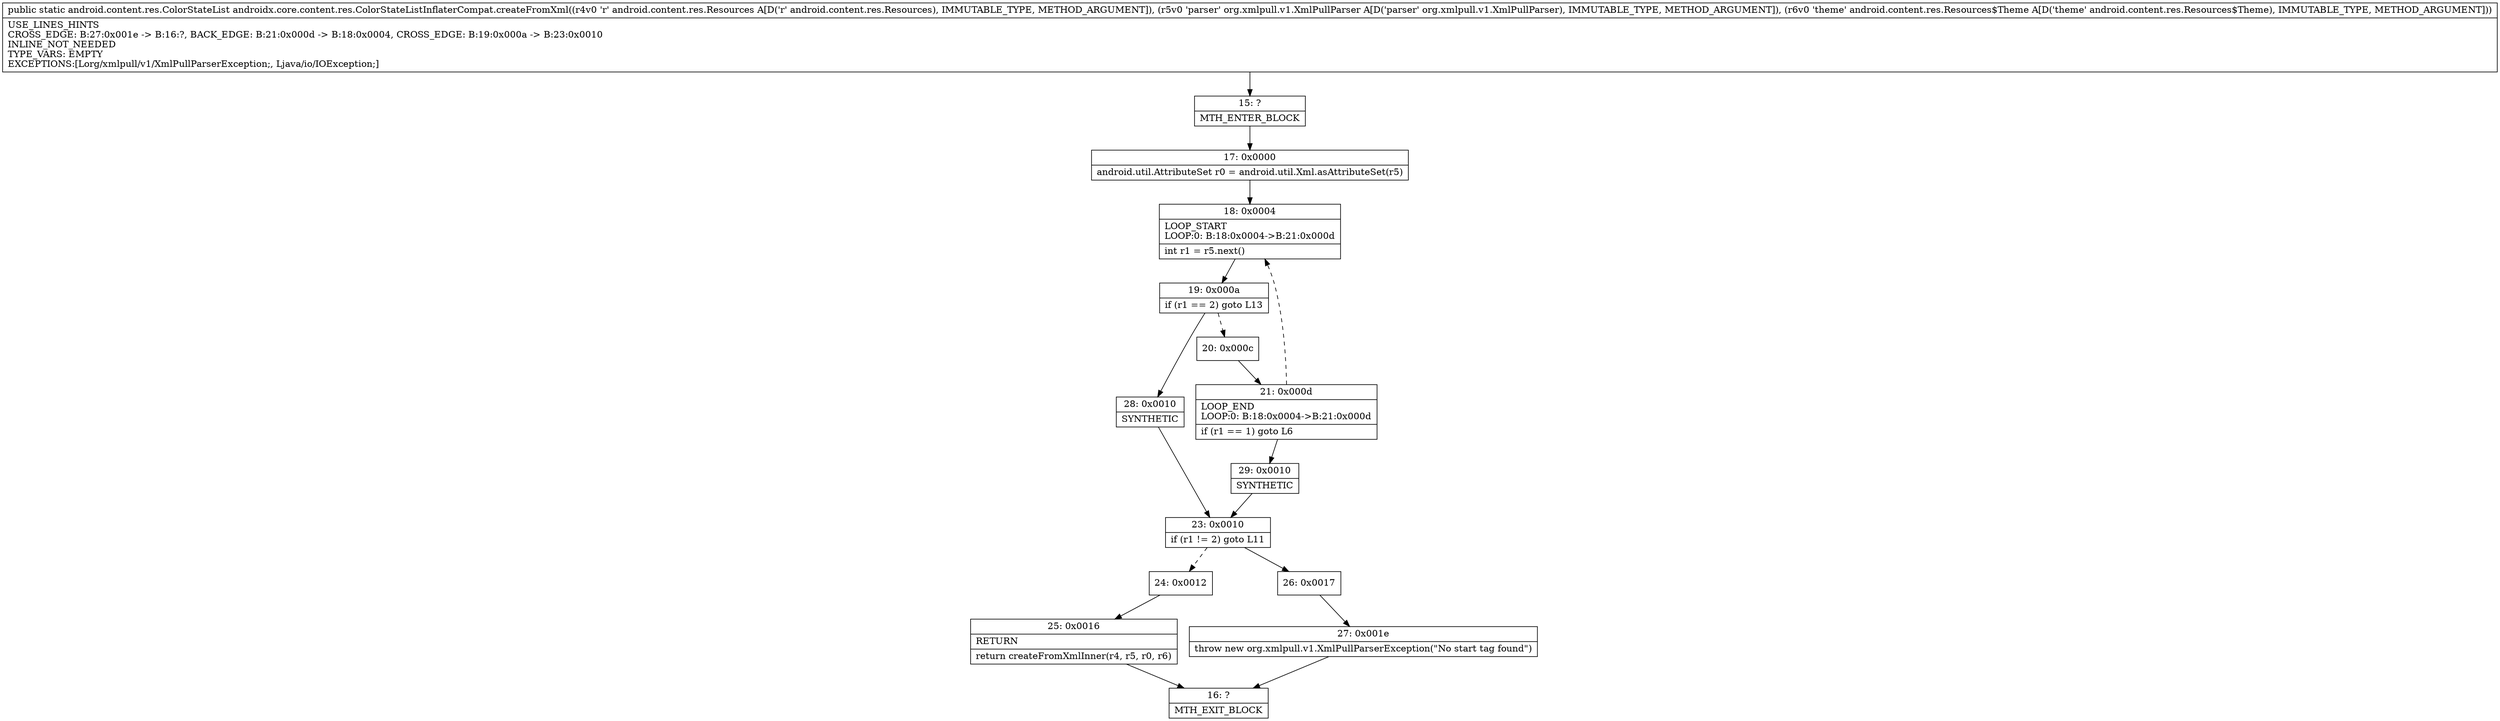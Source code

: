 digraph "CFG forandroidx.core.content.res.ColorStateListInflaterCompat.createFromXml(Landroid\/content\/res\/Resources;Lorg\/xmlpull\/v1\/XmlPullParser;Landroid\/content\/res\/Resources$Theme;)Landroid\/content\/res\/ColorStateList;" {
Node_15 [shape=record,label="{15\:\ ?|MTH_ENTER_BLOCK\l}"];
Node_17 [shape=record,label="{17\:\ 0x0000|android.util.AttributeSet r0 = android.util.Xml.asAttributeSet(r5)\l}"];
Node_18 [shape=record,label="{18\:\ 0x0004|LOOP_START\lLOOP:0: B:18:0x0004\-\>B:21:0x000d\l|int r1 = r5.next()\l}"];
Node_19 [shape=record,label="{19\:\ 0x000a|if (r1 == 2) goto L13\l}"];
Node_20 [shape=record,label="{20\:\ 0x000c}"];
Node_21 [shape=record,label="{21\:\ 0x000d|LOOP_END\lLOOP:0: B:18:0x0004\-\>B:21:0x000d\l|if (r1 == 1) goto L6\l}"];
Node_29 [shape=record,label="{29\:\ 0x0010|SYNTHETIC\l}"];
Node_23 [shape=record,label="{23\:\ 0x0010|if (r1 != 2) goto L11\l}"];
Node_24 [shape=record,label="{24\:\ 0x0012}"];
Node_25 [shape=record,label="{25\:\ 0x0016|RETURN\l|return createFromXmlInner(r4, r5, r0, r6)\l}"];
Node_16 [shape=record,label="{16\:\ ?|MTH_EXIT_BLOCK\l}"];
Node_26 [shape=record,label="{26\:\ 0x0017}"];
Node_27 [shape=record,label="{27\:\ 0x001e|throw new org.xmlpull.v1.XmlPullParserException(\"No start tag found\")\l}"];
Node_28 [shape=record,label="{28\:\ 0x0010|SYNTHETIC\l}"];
MethodNode[shape=record,label="{public static android.content.res.ColorStateList androidx.core.content.res.ColorStateListInflaterCompat.createFromXml((r4v0 'r' android.content.res.Resources A[D('r' android.content.res.Resources), IMMUTABLE_TYPE, METHOD_ARGUMENT]), (r5v0 'parser' org.xmlpull.v1.XmlPullParser A[D('parser' org.xmlpull.v1.XmlPullParser), IMMUTABLE_TYPE, METHOD_ARGUMENT]), (r6v0 'theme' android.content.res.Resources$Theme A[D('theme' android.content.res.Resources$Theme), IMMUTABLE_TYPE, METHOD_ARGUMENT]))  | USE_LINES_HINTS\lCROSS_EDGE: B:27:0x001e \-\> B:16:?, BACK_EDGE: B:21:0x000d \-\> B:18:0x0004, CROSS_EDGE: B:19:0x000a \-\> B:23:0x0010\lINLINE_NOT_NEEDED\lTYPE_VARS: EMPTY\lEXCEPTIONS:[Lorg\/xmlpull\/v1\/XmlPullParserException;, Ljava\/io\/IOException;]\l}"];
MethodNode -> Node_15;Node_15 -> Node_17;
Node_17 -> Node_18;
Node_18 -> Node_19;
Node_19 -> Node_20[style=dashed];
Node_19 -> Node_28;
Node_20 -> Node_21;
Node_21 -> Node_18[style=dashed];
Node_21 -> Node_29;
Node_29 -> Node_23;
Node_23 -> Node_24[style=dashed];
Node_23 -> Node_26;
Node_24 -> Node_25;
Node_25 -> Node_16;
Node_26 -> Node_27;
Node_27 -> Node_16;
Node_28 -> Node_23;
}

